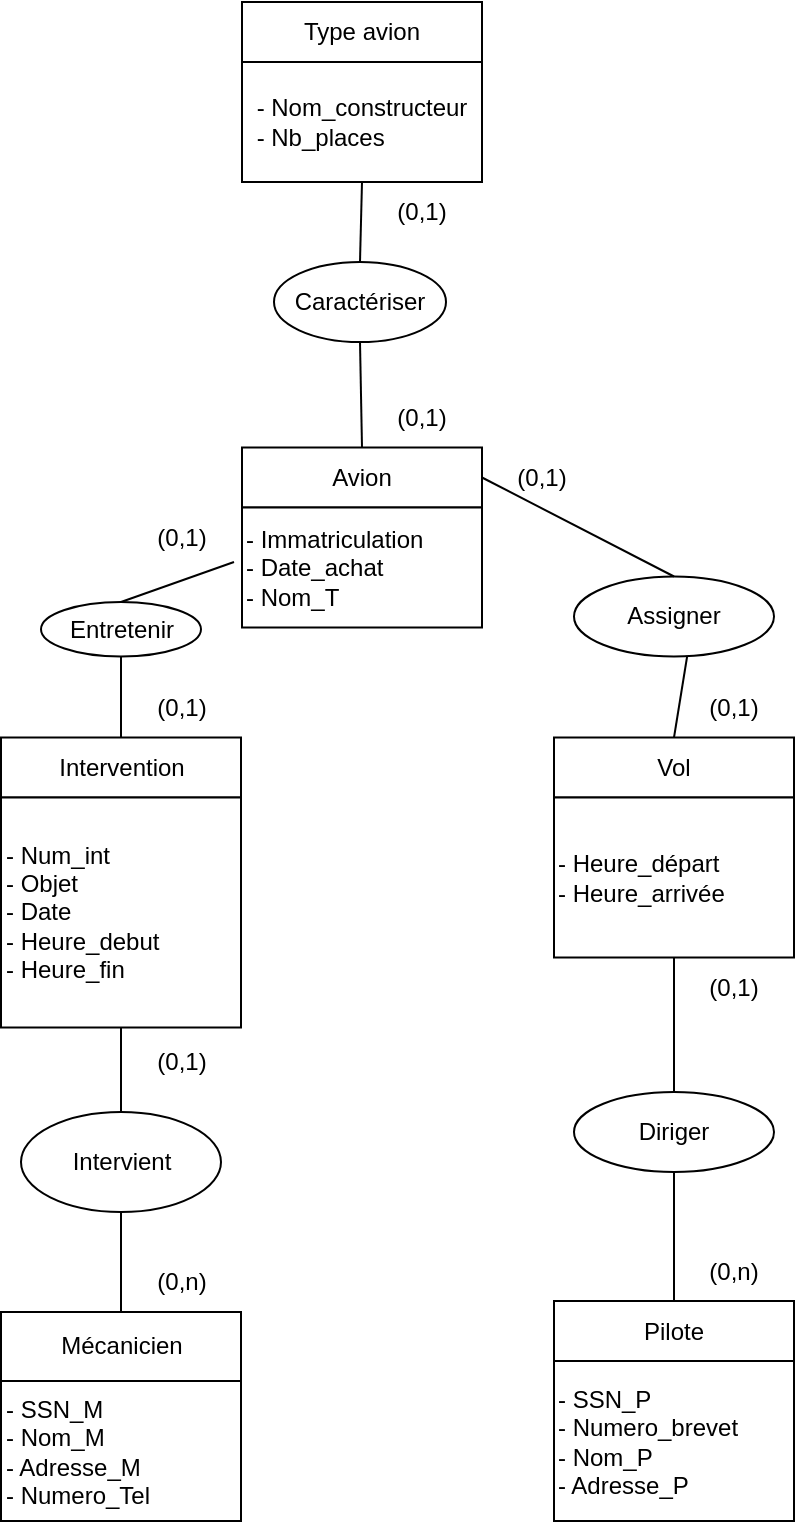 <mxfile version="17.2.6" type="github">
  <diagram id="g9ijyWYw9M_Xq7lQamkd" name="Page-1">
    <mxGraphModel dx="1422" dy="780" grid="1" gridSize="10" guides="1" tooltips="1" connect="1" arrows="1" fold="1" page="1" pageScale="1" pageWidth="827" pageHeight="1169" math="0" shadow="0">
      <root>
        <mxCell id="0" />
        <mxCell id="1" parent="0" />
        <mxCell id="JJhuaBoyiTNXanQFfjCV-1" value="Avion" style="rounded=0;whiteSpace=wrap;html=1;" parent="1" vertex="1">
          <mxGeometry x="294" y="332.75" width="120" height="30" as="geometry" />
        </mxCell>
        <mxCell id="JJhuaBoyiTNXanQFfjCV-2" value="&lt;div align=&quot;left&quot;&gt;- Immatriculation&lt;/div&gt;&lt;div align=&quot;left&quot;&gt;- Date_achat&lt;/div&gt;&lt;div align=&quot;left&quot;&gt;- Nom_T&lt;br&gt;&lt;/div&gt;" style="rounded=0;whiteSpace=wrap;html=1;align=left;" parent="1" vertex="1">
          <mxGeometry x="294" y="362.75" width="120" height="60" as="geometry" />
        </mxCell>
        <mxCell id="JJhuaBoyiTNXanQFfjCV-3" value="Intervention" style="rounded=0;whiteSpace=wrap;html=1;" parent="1" vertex="1">
          <mxGeometry x="173.5" y="477.75" width="120" height="30" as="geometry" />
        </mxCell>
        <mxCell id="JJhuaBoyiTNXanQFfjCV-4" value="&lt;div&gt;- Num_int&lt;/div&gt;&lt;div&gt;- Objet&lt;/div&gt;&lt;div&gt;- Date&lt;/div&gt;&lt;div&gt;- Heure_debut&lt;/div&gt;&lt;div&gt;- Heure_fin&lt;br&gt;&lt;/div&gt;" style="rounded=0;whiteSpace=wrap;html=1;align=left;" parent="1" vertex="1">
          <mxGeometry x="173.5" y="507.75" width="120" height="115" as="geometry" />
        </mxCell>
        <mxCell id="JJhuaBoyiTNXanQFfjCV-5" value="Type avion" style="rounded=0;whiteSpace=wrap;html=1;" parent="1" vertex="1">
          <mxGeometry x="294" y="110" width="120" height="30" as="geometry" />
        </mxCell>
        <mxCell id="JJhuaBoyiTNXanQFfjCV-6" value="&lt;div align=&quot;left&quot;&gt;- Nom_constructeur&lt;/div&gt;&lt;div align=&quot;left&quot;&gt;- Nb_places&lt;br&gt;&lt;/div&gt;" style="rounded=0;whiteSpace=wrap;html=1;" parent="1" vertex="1">
          <mxGeometry x="294" y="140" width="120" height="60" as="geometry" />
        </mxCell>
        <mxCell id="qiZnfcJw_Cnm3kZu3M0U-1" value="Mécanicien" style="rounded=0;whiteSpace=wrap;html=1;" parent="1" vertex="1">
          <mxGeometry x="173.5" y="765" width="120" height="34.5" as="geometry" />
        </mxCell>
        <mxCell id="qiZnfcJw_Cnm3kZu3M0U-2" value="&lt;div align=&quot;left&quot;&gt;- SSN_M&lt;/div&gt;&lt;div align=&quot;left&quot;&gt;- Nom_M&lt;/div&gt;&lt;div align=&quot;left&quot;&gt;- Adresse_M&lt;/div&gt;&lt;div align=&quot;left&quot;&gt;- Numero_Tel&lt;br&gt;&lt;/div&gt;" style="rounded=0;whiteSpace=wrap;html=1;align=left;" parent="1" vertex="1">
          <mxGeometry x="173.5" y="799.5" width="120" height="70" as="geometry" />
        </mxCell>
        <mxCell id="qiZnfcJw_Cnm3kZu3M0U-3" value="Pilote" style="rounded=0;whiteSpace=wrap;html=1;" parent="1" vertex="1">
          <mxGeometry x="450" y="759.5" width="120" height="30" as="geometry" />
        </mxCell>
        <mxCell id="qiZnfcJw_Cnm3kZu3M0U-4" value="&lt;div align=&quot;left&quot;&gt;- SSN_P&lt;/div&gt;&lt;div align=&quot;left&quot;&gt;- Numero_brevet&lt;/div&gt;&lt;div align=&quot;left&quot;&gt;- Nom_P&lt;/div&gt;&lt;div align=&quot;left&quot;&gt;- Adresse_P&lt;/div&gt;" style="rounded=0;whiteSpace=wrap;html=1;align=left;" parent="1" vertex="1">
          <mxGeometry x="450" y="789.5" width="120" height="80" as="geometry" />
        </mxCell>
        <mxCell id="qiZnfcJw_Cnm3kZu3M0U-5" value="Vol" style="rounded=0;whiteSpace=wrap;html=1;" parent="1" vertex="1">
          <mxGeometry x="450" y="477.75" width="120" height="30" as="geometry" />
        </mxCell>
        <mxCell id="qiZnfcJw_Cnm3kZu3M0U-6" value="&lt;div align=&quot;left&quot;&gt;- Heure_départ&lt;/div&gt;&lt;div align=&quot;left&quot;&gt;- Heure_arrivée&lt;br&gt;&lt;/div&gt;" style="rounded=0;whiteSpace=wrap;html=1;align=left;" parent="1" vertex="1">
          <mxGeometry x="450" y="507.75" width="120" height="80" as="geometry" />
        </mxCell>
        <mxCell id="qiZnfcJw_Cnm3kZu3M0U-7" value="Intervient" style="ellipse;whiteSpace=wrap;html=1;" parent="1" vertex="1">
          <mxGeometry x="183.5" y="665" width="100" height="50" as="geometry" />
        </mxCell>
        <mxCell id="qiZnfcJw_Cnm3kZu3M0U-8" value="Entretenir" style="ellipse;whiteSpace=wrap;html=1;" parent="1" vertex="1">
          <mxGeometry x="193.5" y="410" width="80" height="27.25" as="geometry" />
        </mxCell>
        <mxCell id="qiZnfcJw_Cnm3kZu3M0U-9" value="Caractériser" style="ellipse;whiteSpace=wrap;html=1;" parent="1" vertex="1">
          <mxGeometry x="310" y="240" width="86" height="40" as="geometry" />
        </mxCell>
        <mxCell id="qiZnfcJw_Cnm3kZu3M0U-10" value="Assigner" style="ellipse;whiteSpace=wrap;html=1;" parent="1" vertex="1">
          <mxGeometry x="460" y="397.25" width="100" height="40" as="geometry" />
        </mxCell>
        <mxCell id="qiZnfcJw_Cnm3kZu3M0U-11" value="Diriger" style="ellipse;whiteSpace=wrap;html=1;" parent="1" vertex="1">
          <mxGeometry x="460" y="655" width="100" height="40" as="geometry" />
        </mxCell>
        <mxCell id="qiZnfcJw_Cnm3kZu3M0U-12" value="" style="endArrow=none;html=1;rounded=0;entryX=0.5;entryY=1;entryDx=0;entryDy=0;exitX=0.5;exitY=0;exitDx=0;exitDy=0;" parent="1" source="JJhuaBoyiTNXanQFfjCV-1" target="qiZnfcJw_Cnm3kZu3M0U-9" edge="1">
          <mxGeometry width="50" height="50" relative="1" as="geometry">
            <mxPoint x="380" y="500" as="sourcePoint" />
            <mxPoint x="430" y="450" as="targetPoint" />
          </mxGeometry>
        </mxCell>
        <mxCell id="qiZnfcJw_Cnm3kZu3M0U-13" value="" style="endArrow=none;html=1;rounded=0;exitX=1;exitY=0.5;exitDx=0;exitDy=0;entryX=0.5;entryY=0;entryDx=0;entryDy=0;" parent="1" source="JJhuaBoyiTNXanQFfjCV-1" target="qiZnfcJw_Cnm3kZu3M0U-10" edge="1">
          <mxGeometry width="50" height="50" relative="1" as="geometry">
            <mxPoint x="380" y="650" as="sourcePoint" />
            <mxPoint x="430" y="600" as="targetPoint" />
          </mxGeometry>
        </mxCell>
        <mxCell id="qiZnfcJw_Cnm3kZu3M0U-14" value="" style="endArrow=none;html=1;rounded=0;exitX=0.566;exitY=0.994;exitDx=0;exitDy=0;entryX=0.5;entryY=0;entryDx=0;entryDy=0;exitPerimeter=0;" parent="1" source="qiZnfcJw_Cnm3kZu3M0U-10" target="qiZnfcJw_Cnm3kZu3M0U-5" edge="1">
          <mxGeometry width="50" height="50" relative="1" as="geometry">
            <mxPoint x="380" y="650" as="sourcePoint" />
            <mxPoint x="430" y="600" as="targetPoint" />
          </mxGeometry>
        </mxCell>
        <mxCell id="qiZnfcJw_Cnm3kZu3M0U-15" value="" style="endArrow=none;html=1;rounded=0;entryX=0.5;entryY=0;entryDx=0;entryDy=0;exitX=0.5;exitY=1;exitDx=0;exitDy=0;" parent="1" source="qiZnfcJw_Cnm3kZu3M0U-8" target="JJhuaBoyiTNXanQFfjCV-3" edge="1">
          <mxGeometry width="50" height="50" relative="1" as="geometry">
            <mxPoint x="453.5" y="615" as="sourcePoint" />
            <mxPoint x="593.5" y="595" as="targetPoint" />
          </mxGeometry>
        </mxCell>
        <mxCell id="qiZnfcJw_Cnm3kZu3M0U-16" value="" style="endArrow=none;html=1;rounded=0;entryX=0.5;entryY=1;entryDx=0;entryDy=0;exitX=0.5;exitY=0;exitDx=0;exitDy=0;" parent="1" source="qiZnfcJw_Cnm3kZu3M0U-7" target="JJhuaBoyiTNXanQFfjCV-4" edge="1">
          <mxGeometry width="50" height="50" relative="1" as="geometry">
            <mxPoint x="443.5" y="635" as="sourcePoint" />
            <mxPoint x="593.5" y="595" as="targetPoint" />
          </mxGeometry>
        </mxCell>
        <mxCell id="qiZnfcJw_Cnm3kZu3M0U-17" value="" style="endArrow=none;html=1;rounded=0;entryX=0.5;entryY=1;entryDx=0;entryDy=0;exitX=0.5;exitY=0;exitDx=0;exitDy=0;" parent="1" source="qiZnfcJw_Cnm3kZu3M0U-1" target="qiZnfcJw_Cnm3kZu3M0U-7" edge="1">
          <mxGeometry width="50" height="50" relative="1" as="geometry">
            <mxPoint x="413.5" y="705" as="sourcePoint" />
            <mxPoint x="423.5" y="595" as="targetPoint" />
          </mxGeometry>
        </mxCell>
        <mxCell id="qiZnfcJw_Cnm3kZu3M0U-18" value="" style="endArrow=none;html=1;rounded=0;entryX=0.5;entryY=0;entryDx=0;entryDy=0;exitX=0.5;exitY=1;exitDx=0;exitDy=0;" parent="1" source="qiZnfcJw_Cnm3kZu3M0U-11" target="qiZnfcJw_Cnm3kZu3M0U-3" edge="1">
          <mxGeometry width="50" height="50" relative="1" as="geometry">
            <mxPoint x="260" y="645" as="sourcePoint" />
            <mxPoint x="310" y="595" as="targetPoint" />
          </mxGeometry>
        </mxCell>
        <mxCell id="qiZnfcJw_Cnm3kZu3M0U-19" value="" style="endArrow=none;html=1;rounded=0;exitX=0.5;exitY=1;exitDx=0;exitDy=0;" parent="1" source="qiZnfcJw_Cnm3kZu3M0U-6" target="qiZnfcJw_Cnm3kZu3M0U-11" edge="1">
          <mxGeometry width="50" height="50" relative="1" as="geometry">
            <mxPoint x="450" y="655" as="sourcePoint" />
            <mxPoint x="340" y="705" as="targetPoint" />
          </mxGeometry>
        </mxCell>
        <mxCell id="qiZnfcJw_Cnm3kZu3M0U-20" value="" style="endArrow=none;html=1;rounded=0;exitX=0.5;exitY=0;exitDx=0;exitDy=0;" parent="1" source="qiZnfcJw_Cnm3kZu3M0U-8" edge="1">
          <mxGeometry width="50" height="50" relative="1" as="geometry">
            <mxPoint x="250.0" y="346.375" as="sourcePoint" />
            <mxPoint x="290" y="390" as="targetPoint" />
          </mxGeometry>
        </mxCell>
        <mxCell id="qiZnfcJw_Cnm3kZu3M0U-21" value="" style="endArrow=none;html=1;rounded=0;exitX=0.5;exitY=0;exitDx=0;exitDy=0;entryX=0.5;entryY=1;entryDx=0;entryDy=0;" parent="1" source="qiZnfcJw_Cnm3kZu3M0U-9" target="JJhuaBoyiTNXanQFfjCV-6" edge="1">
          <mxGeometry width="50" height="50" relative="1" as="geometry">
            <mxPoint x="380" y="240" as="sourcePoint" />
            <mxPoint x="430" y="190" as="targetPoint" />
          </mxGeometry>
        </mxCell>
        <mxCell id="qiZnfcJw_Cnm3kZu3M0U-22" value="(0,1)" style="text;html=1;strokeColor=none;fillColor=none;align=center;verticalAlign=middle;whiteSpace=wrap;rounded=0;" parent="1" vertex="1">
          <mxGeometry x="354" y="200" width="60" height="30" as="geometry" />
        </mxCell>
        <mxCell id="qiZnfcJw_Cnm3kZu3M0U-23" value="(0,1)" style="text;html=1;strokeColor=none;fillColor=none;align=center;verticalAlign=middle;whiteSpace=wrap;rounded=0;" parent="1" vertex="1">
          <mxGeometry x="354" y="302.75" width="60" height="30" as="geometry" />
        </mxCell>
        <mxCell id="qiZnfcJw_Cnm3kZu3M0U-24" value="(0,1)" style="text;html=1;strokeColor=none;fillColor=none;align=center;verticalAlign=middle;whiteSpace=wrap;rounded=0;" parent="1" vertex="1">
          <mxGeometry x="234" y="362.75" width="60" height="30" as="geometry" />
        </mxCell>
        <mxCell id="qiZnfcJw_Cnm3kZu3M0U-25" value="(0,1)" style="text;html=1;strokeColor=none;fillColor=none;align=center;verticalAlign=middle;whiteSpace=wrap;rounded=0;" parent="1" vertex="1">
          <mxGeometry x="414" y="332.75" width="60" height="30" as="geometry" />
        </mxCell>
        <mxCell id="qiZnfcJw_Cnm3kZu3M0U-26" value="(0,1)" style="text;html=1;strokeColor=none;fillColor=none;align=center;verticalAlign=middle;whiteSpace=wrap;rounded=0;" parent="1" vertex="1">
          <mxGeometry x="233.5" y="447.75" width="60" height="30" as="geometry" />
        </mxCell>
        <mxCell id="qiZnfcJw_Cnm3kZu3M0U-27" value="(0,1)" style="text;html=1;strokeColor=none;fillColor=none;align=center;verticalAlign=middle;whiteSpace=wrap;rounded=0;" parent="1" vertex="1">
          <mxGeometry x="233.5" y="625" width="60" height="30" as="geometry" />
        </mxCell>
        <mxCell id="qiZnfcJw_Cnm3kZu3M0U-28" value="(0,n)" style="text;html=1;strokeColor=none;fillColor=none;align=center;verticalAlign=middle;whiteSpace=wrap;rounded=0;" parent="1" vertex="1">
          <mxGeometry x="234" y="735" width="60" height="30" as="geometry" />
        </mxCell>
        <mxCell id="qiZnfcJw_Cnm3kZu3M0U-29" value="(0,n)" style="text;html=1;strokeColor=none;fillColor=none;align=center;verticalAlign=middle;whiteSpace=wrap;rounded=0;" parent="1" vertex="1">
          <mxGeometry x="510" y="729.5" width="60" height="30" as="geometry" />
        </mxCell>
        <mxCell id="qiZnfcJw_Cnm3kZu3M0U-30" value="(0,1)" style="text;html=1;strokeColor=none;fillColor=none;align=center;verticalAlign=middle;whiteSpace=wrap;rounded=0;" parent="1" vertex="1">
          <mxGeometry x="510" y="587.75" width="60" height="30" as="geometry" />
        </mxCell>
        <mxCell id="qiZnfcJw_Cnm3kZu3M0U-31" value="(0,1)" style="text;html=1;strokeColor=none;fillColor=none;align=center;verticalAlign=middle;whiteSpace=wrap;rounded=0;" parent="1" vertex="1">
          <mxGeometry x="510" y="447.75" width="60" height="30" as="geometry" />
        </mxCell>
      </root>
    </mxGraphModel>
  </diagram>
</mxfile>

